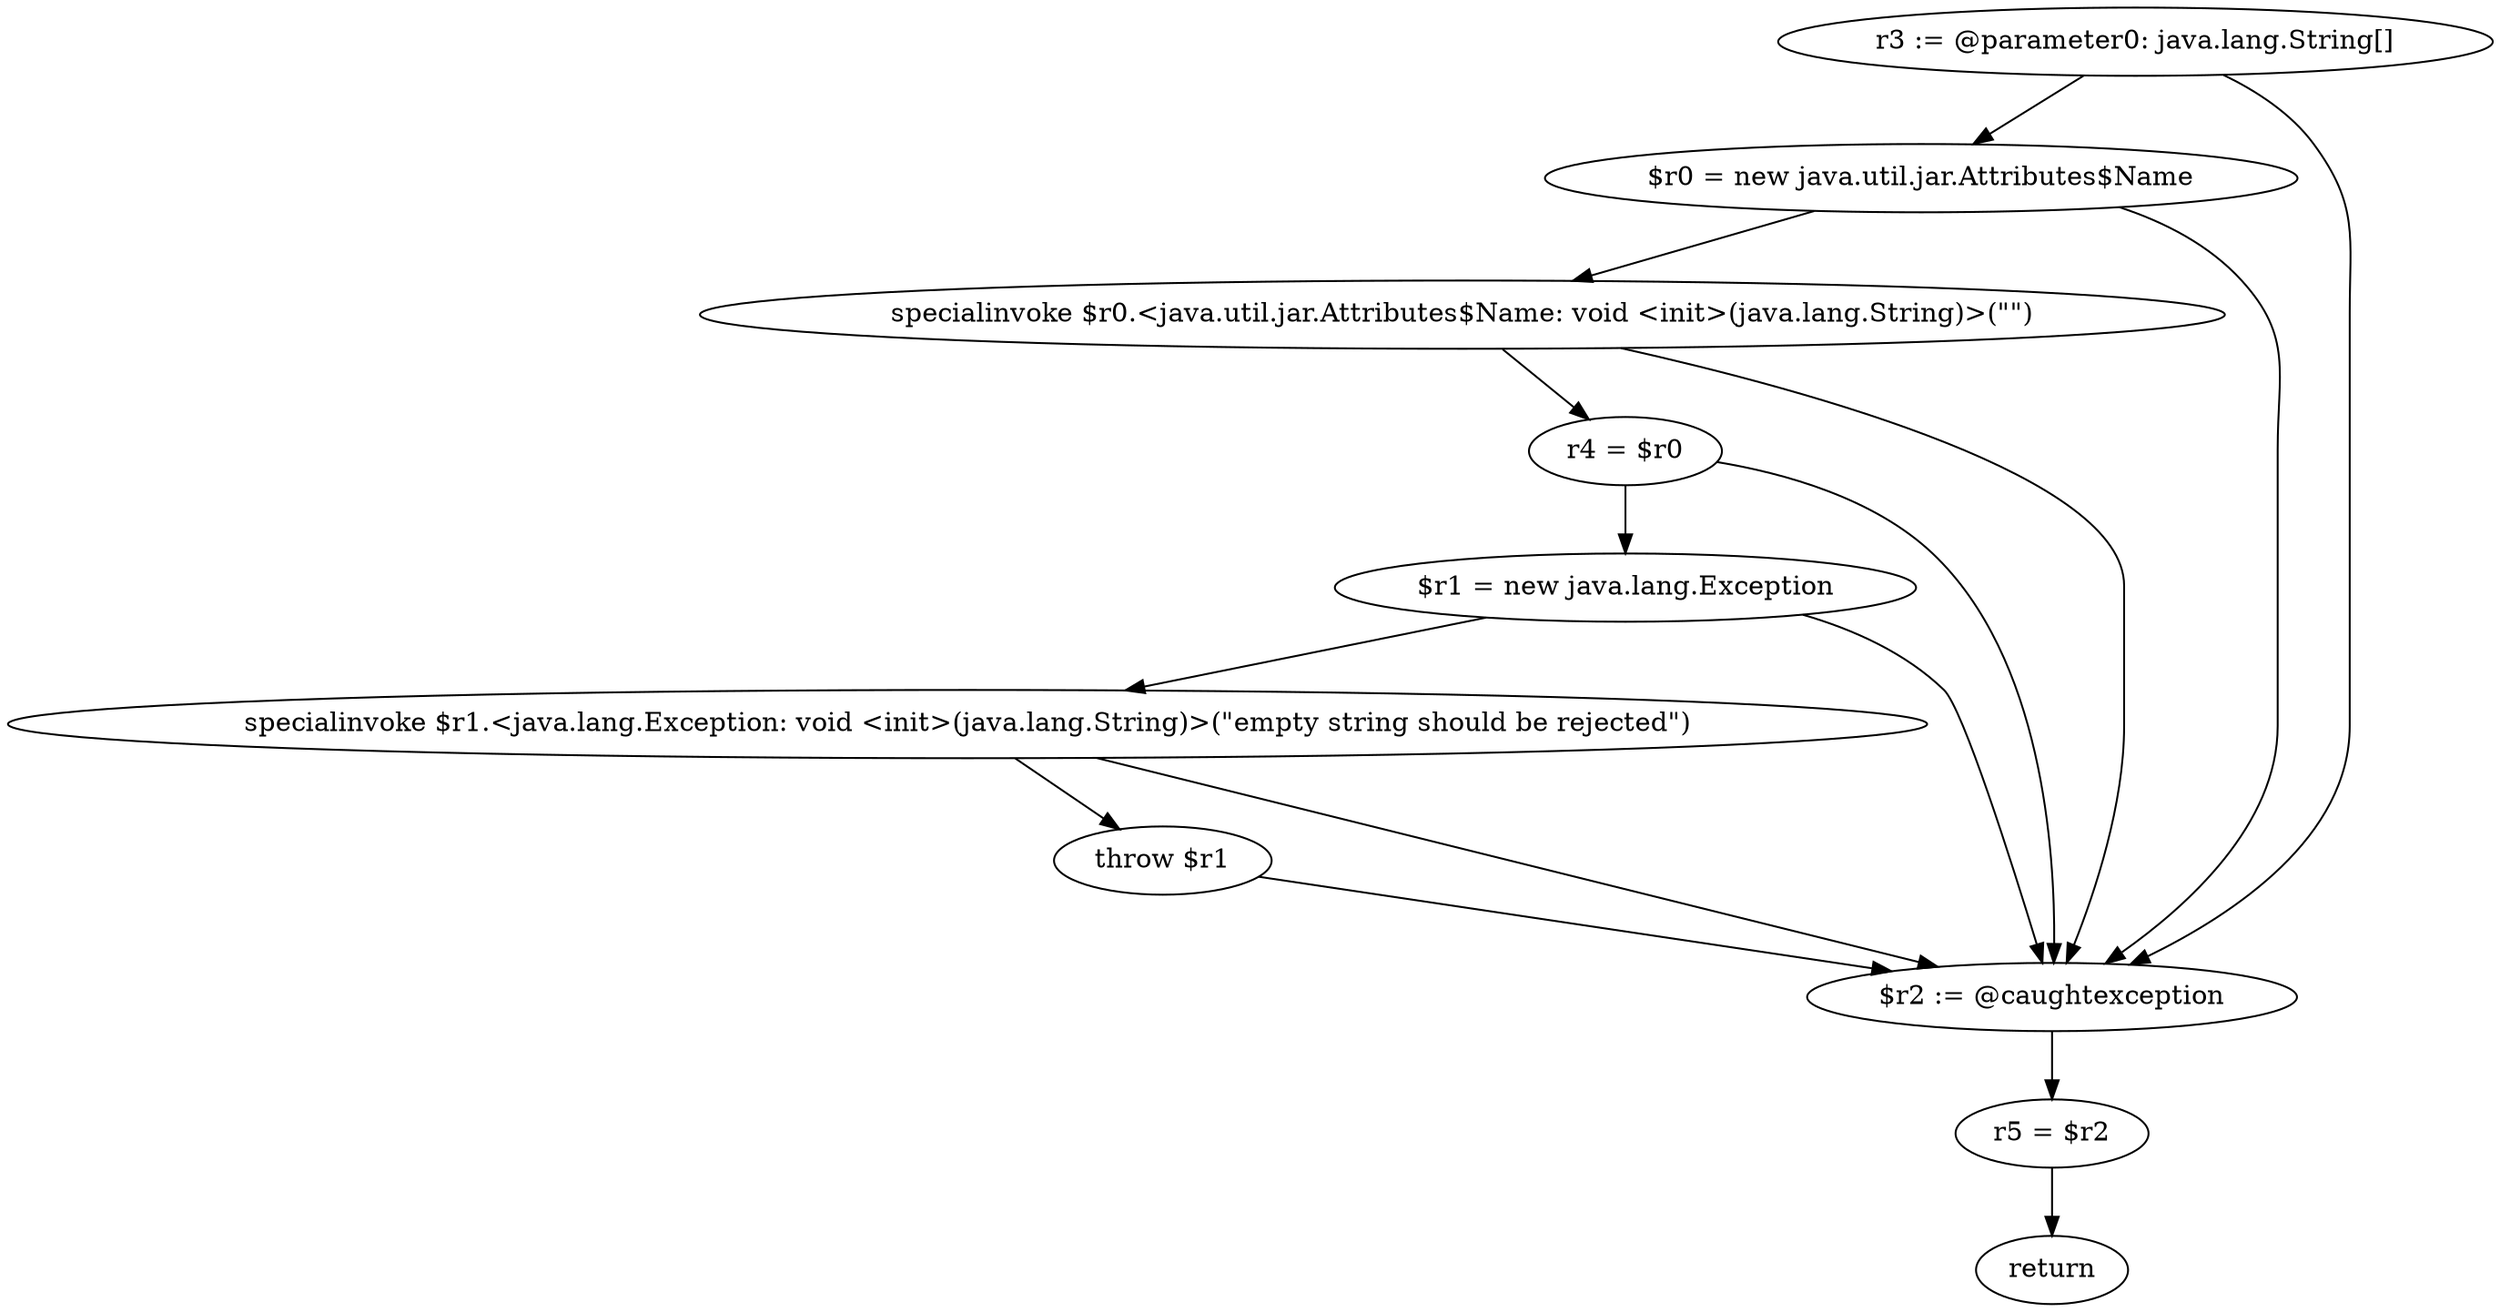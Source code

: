 digraph "unitGraph" {
    "r3 := @parameter0: java.lang.String[]"
    "$r0 = new java.util.jar.Attributes$Name"
    "specialinvoke $r0.<java.util.jar.Attributes$Name: void <init>(java.lang.String)>(\"\")"
    "r4 = $r0"
    "$r1 = new java.lang.Exception"
    "specialinvoke $r1.<java.lang.Exception: void <init>(java.lang.String)>(\"empty string should be rejected\")"
    "throw $r1"
    "$r2 := @caughtexception"
    "r5 = $r2"
    "return"
    "r3 := @parameter0: java.lang.String[]"->"$r0 = new java.util.jar.Attributes$Name";
    "r3 := @parameter0: java.lang.String[]"->"$r2 := @caughtexception";
    "$r0 = new java.util.jar.Attributes$Name"->"specialinvoke $r0.<java.util.jar.Attributes$Name: void <init>(java.lang.String)>(\"\")";
    "$r0 = new java.util.jar.Attributes$Name"->"$r2 := @caughtexception";
    "specialinvoke $r0.<java.util.jar.Attributes$Name: void <init>(java.lang.String)>(\"\")"->"r4 = $r0";
    "specialinvoke $r0.<java.util.jar.Attributes$Name: void <init>(java.lang.String)>(\"\")"->"$r2 := @caughtexception";
    "r4 = $r0"->"$r1 = new java.lang.Exception";
    "r4 = $r0"->"$r2 := @caughtexception";
    "$r1 = new java.lang.Exception"->"specialinvoke $r1.<java.lang.Exception: void <init>(java.lang.String)>(\"empty string should be rejected\")";
    "$r1 = new java.lang.Exception"->"$r2 := @caughtexception";
    "specialinvoke $r1.<java.lang.Exception: void <init>(java.lang.String)>(\"empty string should be rejected\")"->"throw $r1";
    "specialinvoke $r1.<java.lang.Exception: void <init>(java.lang.String)>(\"empty string should be rejected\")"->"$r2 := @caughtexception";
    "throw $r1"->"$r2 := @caughtexception";
    "$r2 := @caughtexception"->"r5 = $r2";
    "r5 = $r2"->"return";
}
